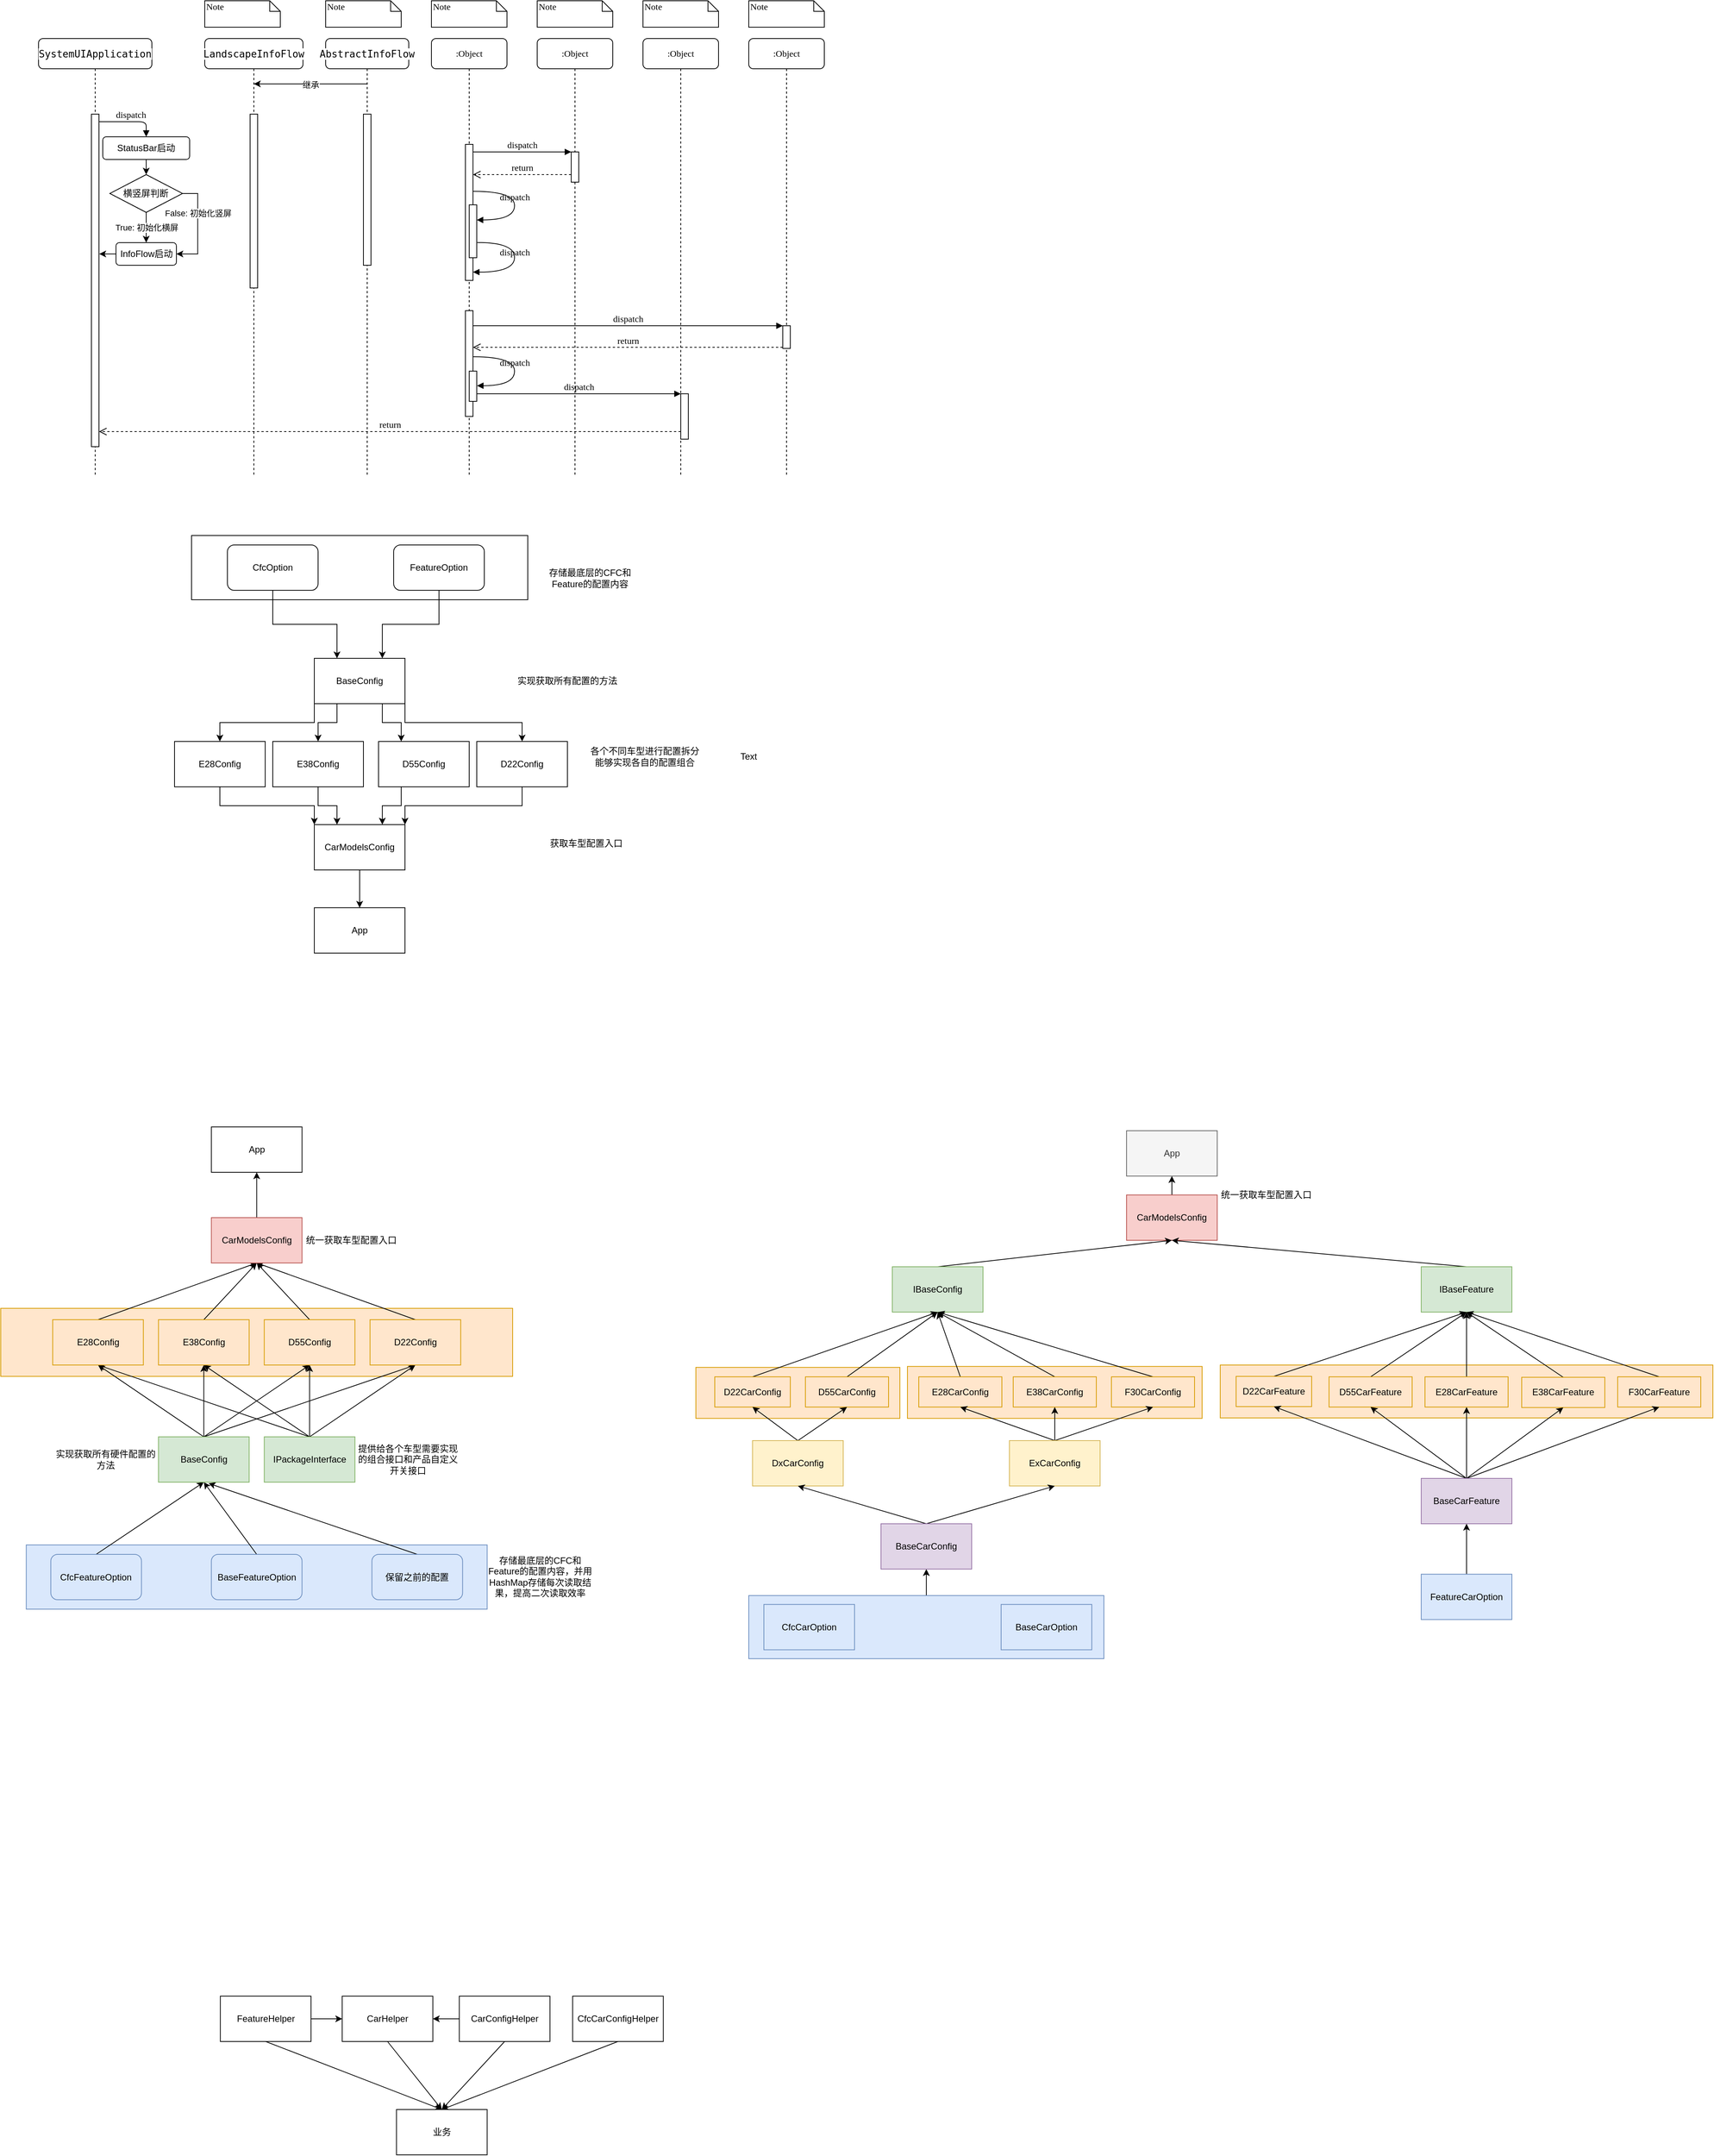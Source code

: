 <mxfile version="20.2.8" type="github">
  <diagram name="Page-1" id="13e1069c-82ec-6db2-03f1-153e76fe0fe0">
    <mxGraphModel dx="2472" dy="684" grid="1" gridSize="10" guides="1" tooltips="1" connect="1" arrows="1" fold="1" page="1" pageScale="1" pageWidth="1100" pageHeight="850" background="none" math="0" shadow="0">
      <root>
        <mxCell id="0" />
        <mxCell id="1" parent="0" />
        <mxCell id="XHQAuDr_FhuC9CiQz87_-5" style="edgeStyle=none;rounded=0;orthogonalLoop=1;jettySize=auto;html=1;exitX=0.5;exitY=0;exitDx=0;exitDy=0;entryX=0.5;entryY=1;entryDx=0;entryDy=0;" edge="1" parent="1" source="u1V4kBowGzfQfwBK12-E-53" target="XHQAuDr_FhuC9CiQz87_-1">
          <mxGeometry relative="1" as="geometry" />
        </mxCell>
        <mxCell id="u1V4kBowGzfQfwBK12-E-53" value="" style="rounded=0;whiteSpace=wrap;html=1;fillColor=#dae8fc;strokeColor=#6c8ebf;" parent="1" vertex="1">
          <mxGeometry x="960" y="2140" width="470" height="83.5" as="geometry" />
        </mxCell>
        <mxCell id="u1V4kBowGzfQfwBK12-E-29" value="" style="rounded=0;whiteSpace=wrap;html=1;fillColor=#ffe6cc;strokeColor=#d79b00;" parent="1" vertex="1">
          <mxGeometry x="1584" y="1835" width="652" height="69.99" as="geometry" />
        </mxCell>
        <mxCell id="u1V4kBowGzfQfwBK12-E-19" value="" style="rounded=0;whiteSpace=wrap;html=1;fillColor=#ffe6cc;strokeColor=#d79b00;" parent="1" vertex="1">
          <mxGeometry x="1170" y="1836.86" width="390" height="68.75" as="geometry" />
        </mxCell>
        <mxCell id="u1V4kBowGzfQfwBK12-E-13" value="" style="rounded=0;whiteSpace=wrap;html=1;fillColor=#ffe6cc;strokeColor=#d79b00;" parent="1" vertex="1">
          <mxGeometry x="890" y="1838.11" width="270" height="67.5" as="geometry" />
        </mxCell>
        <mxCell id="REH5YeQ6EN0uK2ZwVJsP-51" value="" style="rounded=0;whiteSpace=wrap;html=1;fillColor=#ffe6cc;strokeColor=#d79b00;" parent="1" vertex="1">
          <mxGeometry x="-30" y="1760" width="677.5" height="90" as="geometry" />
        </mxCell>
        <mxCell id="7baba1c4bc27f4b0-2" value="&lt;pre style=&quot;font-family: &amp;quot;JetBrains Mono&amp;quot;, monospace; font-size: 9.8pt;&quot;&gt;&lt;span style=&quot;background-color: rgb(255, 255, 255);&quot;&gt;LandscapeInfoFlow&lt;/span&gt;&lt;/pre&gt;" style="shape=umlLifeline;perimeter=lifelinePerimeter;whiteSpace=wrap;html=1;container=1;collapsible=0;recursiveResize=0;outlineConnect=0;rounded=1;shadow=0;comic=0;labelBackgroundColor=none;strokeWidth=1;fontFamily=Verdana;fontSize=12;align=center;" parent="1" vertex="1">
          <mxGeometry x="240" y="80" width="130" height="580" as="geometry" />
        </mxCell>
        <mxCell id="7baba1c4bc27f4b0-10" value="" style="html=1;points=[];perimeter=orthogonalPerimeter;rounded=0;shadow=0;comic=0;labelBackgroundColor=none;strokeWidth=1;fontFamily=Verdana;fontSize=12;align=center;" parent="7baba1c4bc27f4b0-2" vertex="1">
          <mxGeometry x="60" y="100" width="10" height="230" as="geometry" />
        </mxCell>
        <mxCell id="7baba1c4bc27f4b0-3" value="&lt;pre style=&quot;font-family: &amp;quot;JetBrains Mono&amp;quot;, monospace; font-size: 9.8pt;&quot;&gt;&lt;span style=&quot;background-color: rgb(255, 255, 255);&quot;&gt;AbstractInfoFlow&lt;/span&gt;&lt;/pre&gt;" style="shape=umlLifeline;perimeter=lifelinePerimeter;whiteSpace=wrap;html=1;container=1;collapsible=0;recursiveResize=0;outlineConnect=0;rounded=1;shadow=0;comic=0;labelBackgroundColor=none;strokeWidth=1;fontFamily=Verdana;fontSize=12;align=center;" parent="1" vertex="1">
          <mxGeometry x="400" y="80" width="110" height="580" as="geometry" />
        </mxCell>
        <mxCell id="7baba1c4bc27f4b0-13" value="" style="html=1;points=[];perimeter=orthogonalPerimeter;rounded=0;shadow=0;comic=0;labelBackgroundColor=none;strokeWidth=1;fontFamily=Verdana;fontSize=12;align=center;" parent="7baba1c4bc27f4b0-3" vertex="1">
          <mxGeometry x="50" y="100" width="10" height="200" as="geometry" />
        </mxCell>
        <mxCell id="7baba1c4bc27f4b0-4" value=":Object" style="shape=umlLifeline;perimeter=lifelinePerimeter;whiteSpace=wrap;html=1;container=1;collapsible=0;recursiveResize=0;outlineConnect=0;rounded=1;shadow=0;comic=0;labelBackgroundColor=none;strokeWidth=1;fontFamily=Verdana;fontSize=12;align=center;" parent="1" vertex="1">
          <mxGeometry x="540" y="80" width="100" height="580" as="geometry" />
        </mxCell>
        <mxCell id="7baba1c4bc27f4b0-5" value=":Object" style="shape=umlLifeline;perimeter=lifelinePerimeter;whiteSpace=wrap;html=1;container=1;collapsible=0;recursiveResize=0;outlineConnect=0;rounded=1;shadow=0;comic=0;labelBackgroundColor=none;strokeWidth=1;fontFamily=Verdana;fontSize=12;align=center;" parent="1" vertex="1">
          <mxGeometry x="680" y="80" width="100" height="580" as="geometry" />
        </mxCell>
        <mxCell id="7baba1c4bc27f4b0-6" value=":Object" style="shape=umlLifeline;perimeter=lifelinePerimeter;whiteSpace=wrap;html=1;container=1;collapsible=0;recursiveResize=0;outlineConnect=0;rounded=1;shadow=0;comic=0;labelBackgroundColor=none;strokeWidth=1;fontFamily=Verdana;fontSize=12;align=center;" parent="1" vertex="1">
          <mxGeometry x="820" y="80" width="100" height="580" as="geometry" />
        </mxCell>
        <mxCell id="7baba1c4bc27f4b0-7" value=":Object" style="shape=umlLifeline;perimeter=lifelinePerimeter;whiteSpace=wrap;html=1;container=1;collapsible=0;recursiveResize=0;outlineConnect=0;rounded=1;shadow=0;comic=0;labelBackgroundColor=none;strokeWidth=1;fontFamily=Verdana;fontSize=12;align=center;" parent="1" vertex="1">
          <mxGeometry x="960" y="80" width="100" height="580" as="geometry" />
        </mxCell>
        <mxCell id="7baba1c4bc27f4b0-8" value="&lt;pre style=&quot;font-family: &amp;quot;JetBrains Mono&amp;quot;, monospace; font-size: 9.8pt;&quot;&gt;&lt;span style=&quot;background-color: rgb(255, 255, 255);&quot;&gt;SystemUIApplication&lt;/span&gt;&lt;/pre&gt;" style="shape=umlLifeline;perimeter=lifelinePerimeter;whiteSpace=wrap;html=1;container=1;collapsible=0;recursiveResize=0;outlineConnect=0;rounded=1;shadow=0;comic=0;labelBackgroundColor=none;strokeWidth=1;fontFamily=Verdana;fontSize=12;align=center;" parent="1" vertex="1">
          <mxGeometry x="20" y="80" width="150" height="580" as="geometry" />
        </mxCell>
        <mxCell id="7baba1c4bc27f4b0-9" value="" style="html=1;points=[];perimeter=orthogonalPerimeter;rounded=0;shadow=0;comic=0;labelBackgroundColor=none;strokeWidth=1;fontFamily=Verdana;fontSize=12;align=center;" parent="7baba1c4bc27f4b0-8" vertex="1">
          <mxGeometry x="70" y="100" width="10" height="440" as="geometry" />
        </mxCell>
        <mxCell id="kc6IpkDuehsyUQbkv5Yk-7" value="True: 初始化横屏" style="edgeStyle=orthogonalEdgeStyle;rounded=0;orthogonalLoop=1;jettySize=auto;html=1;exitX=0.5;exitY=1;exitDx=0;exitDy=0;entryX=0.5;entryY=0;entryDx=0;entryDy=0;fontColor=#000000;" parent="7baba1c4bc27f4b0-8" source="kc6IpkDuehsyUQbkv5Yk-4" target="kc6IpkDuehsyUQbkv5Yk-6" edge="1">
          <mxGeometry relative="1" as="geometry" />
        </mxCell>
        <mxCell id="kc6IpkDuehsyUQbkv5Yk-8" style="edgeStyle=orthogonalEdgeStyle;rounded=0;orthogonalLoop=1;jettySize=auto;html=1;exitX=1;exitY=0.5;exitDx=0;exitDy=0;entryX=1;entryY=0.5;entryDx=0;entryDy=0;fontColor=#000000;" parent="7baba1c4bc27f4b0-8" source="kc6IpkDuehsyUQbkv5Yk-4" target="kc6IpkDuehsyUQbkv5Yk-6" edge="1">
          <mxGeometry relative="1" as="geometry" />
        </mxCell>
        <mxCell id="kc6IpkDuehsyUQbkv5Yk-9" value="False: 初始化竖屏" style="edgeLabel;html=1;align=center;verticalAlign=middle;resizable=0;points=[];fontColor=#000000;" parent="kc6IpkDuehsyUQbkv5Yk-8" vertex="1" connectable="0">
          <mxGeometry x="-0.383" relative="1" as="geometry">
            <mxPoint y="6" as="offset" />
          </mxGeometry>
        </mxCell>
        <mxCell id="kc6IpkDuehsyUQbkv5Yk-4" value="横竖屏判断" style="rhombus;whiteSpace=wrap;html=1;labelBackgroundColor=#FFFFFF;fontColor=#000000;" parent="7baba1c4bc27f4b0-8" vertex="1">
          <mxGeometry x="94.38" y="180" width="96.25" height="50" as="geometry" />
        </mxCell>
        <mxCell id="kc6IpkDuehsyUQbkv5Yk-5" style="edgeStyle=orthogonalEdgeStyle;rounded=0;orthogonalLoop=1;jettySize=auto;html=1;exitX=0.5;exitY=1;exitDx=0;exitDy=0;entryX=0.5;entryY=0;entryDx=0;entryDy=0;fontColor=#000000;" parent="7baba1c4bc27f4b0-8" source="kc6IpkDuehsyUQbkv5Yk-1" target="kc6IpkDuehsyUQbkv5Yk-4" edge="1">
          <mxGeometry relative="1" as="geometry" />
        </mxCell>
        <mxCell id="kc6IpkDuehsyUQbkv5Yk-1" value="StatusBar启动" style="rounded=1;whiteSpace=wrap;html=1;labelBackgroundColor=#FFFFFF;fontColor=#000000;" parent="7baba1c4bc27f4b0-8" vertex="1">
          <mxGeometry x="85" y="130" width="115" height="30" as="geometry" />
        </mxCell>
        <mxCell id="7baba1c4bc27f4b0-11" value="dispatch" style="html=1;verticalAlign=bottom;endArrow=block;labelBackgroundColor=none;fontFamily=Verdana;fontSize=12;edgeStyle=elbowEdgeStyle;elbow=vertical;entryX=0.5;entryY=0;entryDx=0;entryDy=0;" parent="7baba1c4bc27f4b0-8" source="7baba1c4bc27f4b0-9" target="kc6IpkDuehsyUQbkv5Yk-1" edge="1">
          <mxGeometry relative="1" as="geometry">
            <mxPoint x="200" y="100" as="sourcePoint" />
            <Array as="points">
              <mxPoint x="190" y="110" />
            </Array>
          </mxGeometry>
        </mxCell>
        <mxCell id="kc6IpkDuehsyUQbkv5Yk-10" style="edgeStyle=orthogonalEdgeStyle;rounded=0;orthogonalLoop=1;jettySize=auto;html=1;exitX=0;exitY=0.5;exitDx=0;exitDy=0;entryX=1.043;entryY=0.421;entryDx=0;entryDy=0;entryPerimeter=0;fontColor=#000000;" parent="7baba1c4bc27f4b0-8" source="kc6IpkDuehsyUQbkv5Yk-6" target="7baba1c4bc27f4b0-9" edge="1">
          <mxGeometry relative="1" as="geometry" />
        </mxCell>
        <mxCell id="kc6IpkDuehsyUQbkv5Yk-6" value="InfoFlow启动" style="rounded=1;whiteSpace=wrap;html=1;labelBackgroundColor=#FFFFFF;fontColor=#000000;" parent="7baba1c4bc27f4b0-8" vertex="1">
          <mxGeometry x="102.5" y="270" width="80" height="30" as="geometry" />
        </mxCell>
        <mxCell id="7baba1c4bc27f4b0-16" value="" style="html=1;points=[];perimeter=orthogonalPerimeter;rounded=0;shadow=0;comic=0;labelBackgroundColor=none;strokeWidth=1;fontFamily=Verdana;fontSize=12;align=center;" parent="1" vertex="1">
          <mxGeometry x="585" y="220" width="10" height="180" as="geometry" />
        </mxCell>
        <mxCell id="7baba1c4bc27f4b0-19" value="" style="html=1;points=[];perimeter=orthogonalPerimeter;rounded=0;shadow=0;comic=0;labelBackgroundColor=none;strokeWidth=1;fontFamily=Verdana;fontSize=12;align=center;" parent="1" vertex="1">
          <mxGeometry x="725" y="230" width="10" height="40" as="geometry" />
        </mxCell>
        <mxCell id="7baba1c4bc27f4b0-20" value="dispatch" style="html=1;verticalAlign=bottom;endArrow=block;entryX=0;entryY=0;labelBackgroundColor=none;fontFamily=Verdana;fontSize=12;edgeStyle=elbowEdgeStyle;elbow=vertical;" parent="1" source="7baba1c4bc27f4b0-16" target="7baba1c4bc27f4b0-19" edge="1">
          <mxGeometry relative="1" as="geometry">
            <mxPoint x="650" y="230" as="sourcePoint" />
          </mxGeometry>
        </mxCell>
        <mxCell id="7baba1c4bc27f4b0-21" value="return" style="html=1;verticalAlign=bottom;endArrow=open;dashed=1;endSize=8;labelBackgroundColor=none;fontFamily=Verdana;fontSize=12;edgeStyle=elbowEdgeStyle;elbow=vertical;" parent="1" source="7baba1c4bc27f4b0-19" target="7baba1c4bc27f4b0-16" edge="1">
          <mxGeometry relative="1" as="geometry">
            <mxPoint x="650" y="306" as="targetPoint" />
            <Array as="points">
              <mxPoint x="670" y="260" />
              <mxPoint x="700" y="260" />
            </Array>
          </mxGeometry>
        </mxCell>
        <mxCell id="7baba1c4bc27f4b0-22" value="" style="html=1;points=[];perimeter=orthogonalPerimeter;rounded=0;shadow=0;comic=0;labelBackgroundColor=none;strokeWidth=1;fontFamily=Verdana;fontSize=12;align=center;" parent="1" vertex="1">
          <mxGeometry x="585" y="440" width="10" height="140" as="geometry" />
        </mxCell>
        <mxCell id="7baba1c4bc27f4b0-25" value="" style="html=1;points=[];perimeter=orthogonalPerimeter;rounded=0;shadow=0;comic=0;labelBackgroundColor=none;strokeColor=#000000;strokeWidth=1;fillColor=#FFFFFF;fontFamily=Verdana;fontSize=12;fontColor=#000000;align=center;" parent="1" vertex="1">
          <mxGeometry x="1005" y="460" width="10" height="30" as="geometry" />
        </mxCell>
        <mxCell id="7baba1c4bc27f4b0-26" value="dispatch" style="html=1;verticalAlign=bottom;endArrow=block;entryX=0;entryY=0;labelBackgroundColor=none;fontFamily=Verdana;fontSize=12;" parent="1" source="7baba1c4bc27f4b0-22" target="7baba1c4bc27f4b0-25" edge="1">
          <mxGeometry relative="1" as="geometry">
            <mxPoint x="930" y="340" as="sourcePoint" />
          </mxGeometry>
        </mxCell>
        <mxCell id="7baba1c4bc27f4b0-27" value="return" style="html=1;verticalAlign=bottom;endArrow=open;dashed=1;endSize=8;exitX=0;exitY=0.95;labelBackgroundColor=none;fontFamily=Verdana;fontSize=12;" parent="1" source="7baba1c4bc27f4b0-25" target="7baba1c4bc27f4b0-22" edge="1">
          <mxGeometry relative="1" as="geometry">
            <mxPoint x="930" y="416" as="targetPoint" />
          </mxGeometry>
        </mxCell>
        <mxCell id="7baba1c4bc27f4b0-28" value="" style="html=1;points=[];perimeter=orthogonalPerimeter;rounded=0;shadow=0;comic=0;labelBackgroundColor=none;strokeWidth=1;fontFamily=Verdana;fontSize=12;align=center;" parent="1" vertex="1">
          <mxGeometry x="870" y="550" width="10" height="60" as="geometry" />
        </mxCell>
        <mxCell id="7baba1c4bc27f4b0-29" value="dispatch" style="html=1;verticalAlign=bottom;endArrow=block;entryX=0;entryY=0;labelBackgroundColor=none;fontFamily=Verdana;fontSize=12;edgeStyle=elbowEdgeStyle;elbow=vertical;" parent="1" source="7baba1c4bc27f4b0-37" target="7baba1c4bc27f4b0-28" edge="1">
          <mxGeometry relative="1" as="geometry">
            <mxPoint x="800" y="550" as="sourcePoint" />
          </mxGeometry>
        </mxCell>
        <mxCell id="7baba1c4bc27f4b0-30" value="return" style="html=1;verticalAlign=bottom;endArrow=open;dashed=1;endSize=8;labelBackgroundColor=none;fontFamily=Verdana;fontSize=12;edgeStyle=elbowEdgeStyle;elbow=vertical;" parent="1" source="7baba1c4bc27f4b0-28" target="7baba1c4bc27f4b0-9" edge="1">
          <mxGeometry relative="1" as="geometry">
            <mxPoint x="800" y="626" as="targetPoint" />
            <Array as="points">
              <mxPoint x="570" y="600" />
            </Array>
          </mxGeometry>
        </mxCell>
        <mxCell id="7baba1c4bc27f4b0-34" value="" style="html=1;points=[];perimeter=orthogonalPerimeter;rounded=0;shadow=0;comic=0;labelBackgroundColor=none;strokeWidth=1;fontFamily=Verdana;fontSize=12;align=center;" parent="1" vertex="1">
          <mxGeometry x="590" y="300" width="10" height="70" as="geometry" />
        </mxCell>
        <mxCell id="7baba1c4bc27f4b0-35" value="dispatch" style="html=1;verticalAlign=bottom;endArrow=block;labelBackgroundColor=none;fontFamily=Verdana;fontSize=12;elbow=vertical;edgeStyle=orthogonalEdgeStyle;curved=1;entryX=1;entryY=0.286;entryPerimeter=0;exitX=1.038;exitY=0.345;exitPerimeter=0;" parent="1" source="7baba1c4bc27f4b0-16" target="7baba1c4bc27f4b0-34" edge="1">
          <mxGeometry relative="1" as="geometry">
            <mxPoint x="465" y="230" as="sourcePoint" />
            <mxPoint x="595" y="230" as="targetPoint" />
            <Array as="points">
              <mxPoint x="650" y="282" />
              <mxPoint x="650" y="320" />
            </Array>
          </mxGeometry>
        </mxCell>
        <mxCell id="7baba1c4bc27f4b0-36" value="dispatch" style="html=1;verticalAlign=bottom;endArrow=block;labelBackgroundColor=none;fontFamily=Verdana;fontSize=12;elbow=vertical;edgeStyle=orthogonalEdgeStyle;curved=1;exitX=1.066;exitY=0.713;exitPerimeter=0;" parent="1" source="7baba1c4bc27f4b0-34" edge="1">
          <mxGeometry relative="1" as="geometry">
            <mxPoint x="610.333" y="350" as="sourcePoint" />
            <mxPoint x="595" y="389" as="targetPoint" />
            <Array as="points">
              <mxPoint x="650" y="350" />
              <mxPoint x="650" y="389" />
            </Array>
          </mxGeometry>
        </mxCell>
        <mxCell id="7baba1c4bc27f4b0-37" value="" style="html=1;points=[];perimeter=orthogonalPerimeter;rounded=0;shadow=0;comic=0;labelBackgroundColor=none;strokeWidth=1;fontFamily=Verdana;fontSize=12;align=center;" parent="1" vertex="1">
          <mxGeometry x="590" y="520" width="10" height="40" as="geometry" />
        </mxCell>
        <mxCell id="7baba1c4bc27f4b0-39" value="dispatch" style="html=1;verticalAlign=bottom;endArrow=block;labelBackgroundColor=none;fontFamily=Verdana;fontSize=12;elbow=vertical;edgeStyle=orthogonalEdgeStyle;curved=1;entryX=1;entryY=0.286;entryPerimeter=0;exitX=1.038;exitY=0.345;exitPerimeter=0;" parent="1" edge="1">
          <mxGeometry relative="1" as="geometry">
            <mxPoint x="595.333" y="501" as="sourcePoint" />
            <mxPoint x="600.333" y="539.333" as="targetPoint" />
            <Array as="points">
              <mxPoint x="650" y="501" />
              <mxPoint x="650" y="539" />
            </Array>
          </mxGeometry>
        </mxCell>
        <mxCell id="7baba1c4bc27f4b0-41" value="Note" style="shape=note;whiteSpace=wrap;html=1;size=14;verticalAlign=top;align=left;spacingTop=-6;rounded=0;shadow=0;comic=0;labelBackgroundColor=none;strokeWidth=1;fontFamily=Verdana;fontSize=12" parent="1" vertex="1">
          <mxGeometry x="240" y="30" width="100" height="35" as="geometry" />
        </mxCell>
        <mxCell id="7baba1c4bc27f4b0-42" value="Note" style="shape=note;whiteSpace=wrap;html=1;size=14;verticalAlign=top;align=left;spacingTop=-6;rounded=0;shadow=0;comic=0;labelBackgroundColor=none;strokeWidth=1;fontFamily=Verdana;fontSize=12" parent="1" vertex="1">
          <mxGeometry x="400" y="30" width="100" height="35" as="geometry" />
        </mxCell>
        <mxCell id="7baba1c4bc27f4b0-43" value="Note" style="shape=note;whiteSpace=wrap;html=1;size=14;verticalAlign=top;align=left;spacingTop=-6;rounded=0;shadow=0;comic=0;labelBackgroundColor=none;strokeWidth=1;fontFamily=Verdana;fontSize=12" parent="1" vertex="1">
          <mxGeometry x="540" y="30" width="100" height="35" as="geometry" />
        </mxCell>
        <mxCell id="7baba1c4bc27f4b0-44" value="Note" style="shape=note;whiteSpace=wrap;html=1;size=14;verticalAlign=top;align=left;spacingTop=-6;rounded=0;shadow=0;comic=0;labelBackgroundColor=none;strokeWidth=1;fontFamily=Verdana;fontSize=12" parent="1" vertex="1">
          <mxGeometry x="680" y="30" width="100" height="35" as="geometry" />
        </mxCell>
        <mxCell id="7baba1c4bc27f4b0-45" value="Note" style="shape=note;whiteSpace=wrap;html=1;size=14;verticalAlign=top;align=left;spacingTop=-6;rounded=0;shadow=0;comic=0;labelBackgroundColor=none;strokeWidth=1;fontFamily=Verdana;fontSize=12" parent="1" vertex="1">
          <mxGeometry x="820" y="30" width="100" height="35" as="geometry" />
        </mxCell>
        <mxCell id="7baba1c4bc27f4b0-46" value="Note" style="shape=note;whiteSpace=wrap;html=1;size=14;verticalAlign=top;align=left;spacingTop=-6;rounded=0;shadow=0;comic=0;labelBackgroundColor=none;strokeWidth=1;fontFamily=Verdana;fontSize=12" parent="1" vertex="1">
          <mxGeometry x="960" y="30" width="100" height="35" as="geometry" />
        </mxCell>
        <mxCell id="kc6IpkDuehsyUQbkv5Yk-12" value="" style="endArrow=classic;html=1;rounded=0;fontColor=#000000;" parent="1" source="7baba1c4bc27f4b0-3" target="7baba1c4bc27f4b0-2" edge="1">
          <mxGeometry width="50" height="50" relative="1" as="geometry">
            <mxPoint x="390" y="160" as="sourcePoint" />
            <mxPoint x="420" y="90" as="targetPoint" />
            <Array as="points">
              <mxPoint x="380" y="140" />
            </Array>
          </mxGeometry>
        </mxCell>
        <mxCell id="kc6IpkDuehsyUQbkv5Yk-13" value="继承" style="edgeLabel;html=1;align=center;verticalAlign=middle;resizable=0;points=[];fontColor=#000000;" parent="kc6IpkDuehsyUQbkv5Yk-12" vertex="1" connectable="0">
          <mxGeometry x="0.119" y="1" relative="1" as="geometry">
            <mxPoint x="9" as="offset" />
          </mxGeometry>
        </mxCell>
        <mxCell id="REH5YeQ6EN0uK2ZwVJsP-4" value="" style="verticalLabelPosition=bottom;verticalAlign=top;html=1;shape=mxgraph.basic.rect;fillColor2=none;strokeWidth=1;size=20;indent=5;" parent="1" vertex="1">
          <mxGeometry x="222.5" y="737.5" width="445" height="85" as="geometry" />
        </mxCell>
        <mxCell id="REH5YeQ6EN0uK2ZwVJsP-11" style="edgeStyle=orthogonalEdgeStyle;rounded=0;orthogonalLoop=1;jettySize=auto;html=1;exitX=0.5;exitY=1;exitDx=0;exitDy=0;entryX=0.25;entryY=0;entryDx=0;entryDy=0;" parent="1" source="REH5YeQ6EN0uK2ZwVJsP-1" target="REH5YeQ6EN0uK2ZwVJsP-10" edge="1">
          <mxGeometry relative="1" as="geometry" />
        </mxCell>
        <mxCell id="REH5YeQ6EN0uK2ZwVJsP-1" value="CfcOption" style="rounded=1;whiteSpace=wrap;html=1;" parent="1" vertex="1">
          <mxGeometry x="270" y="750" width="120" height="60" as="geometry" />
        </mxCell>
        <mxCell id="REH5YeQ6EN0uK2ZwVJsP-12" style="edgeStyle=orthogonalEdgeStyle;rounded=0;orthogonalLoop=1;jettySize=auto;html=1;entryX=0.75;entryY=0;entryDx=0;entryDy=0;" parent="1" source="REH5YeQ6EN0uK2ZwVJsP-2" target="REH5YeQ6EN0uK2ZwVJsP-10" edge="1">
          <mxGeometry relative="1" as="geometry" />
        </mxCell>
        <mxCell id="REH5YeQ6EN0uK2ZwVJsP-2" value="FeatureOption" style="rounded=1;whiteSpace=wrap;html=1;" parent="1" vertex="1">
          <mxGeometry x="490" y="750" width="120" height="60" as="geometry" />
        </mxCell>
        <mxCell id="REH5YeQ6EN0uK2ZwVJsP-19" style="edgeStyle=orthogonalEdgeStyle;rounded=0;orthogonalLoop=1;jettySize=auto;html=1;exitX=0;exitY=1;exitDx=0;exitDy=0;entryX=0.5;entryY=0;entryDx=0;entryDy=0;" parent="1" source="REH5YeQ6EN0uK2ZwVJsP-10" target="REH5YeQ6EN0uK2ZwVJsP-15" edge="1">
          <mxGeometry relative="1" as="geometry" />
        </mxCell>
        <mxCell id="REH5YeQ6EN0uK2ZwVJsP-20" style="edgeStyle=orthogonalEdgeStyle;rounded=0;orthogonalLoop=1;jettySize=auto;html=1;exitX=0.25;exitY=1;exitDx=0;exitDy=0;" parent="1" source="REH5YeQ6EN0uK2ZwVJsP-10" target="REH5YeQ6EN0uK2ZwVJsP-16" edge="1">
          <mxGeometry relative="1" as="geometry" />
        </mxCell>
        <mxCell id="REH5YeQ6EN0uK2ZwVJsP-21" style="edgeStyle=orthogonalEdgeStyle;rounded=0;orthogonalLoop=1;jettySize=auto;html=1;exitX=0.75;exitY=1;exitDx=0;exitDy=0;entryX=0.25;entryY=0;entryDx=0;entryDy=0;" parent="1" source="REH5YeQ6EN0uK2ZwVJsP-10" target="REH5YeQ6EN0uK2ZwVJsP-17" edge="1">
          <mxGeometry relative="1" as="geometry" />
        </mxCell>
        <mxCell id="REH5YeQ6EN0uK2ZwVJsP-22" style="edgeStyle=orthogonalEdgeStyle;rounded=0;orthogonalLoop=1;jettySize=auto;html=1;exitX=1;exitY=1;exitDx=0;exitDy=0;entryX=0.5;entryY=0;entryDx=0;entryDy=0;" parent="1" source="REH5YeQ6EN0uK2ZwVJsP-10" target="REH5YeQ6EN0uK2ZwVJsP-18" edge="1">
          <mxGeometry relative="1" as="geometry" />
        </mxCell>
        <mxCell id="REH5YeQ6EN0uK2ZwVJsP-10" value="BaseConfig" style="rounded=0;whiteSpace=wrap;html=1;" parent="1" vertex="1">
          <mxGeometry x="385" y="900" width="120" height="60" as="geometry" />
        </mxCell>
        <mxCell id="REH5YeQ6EN0uK2ZwVJsP-13" value="存储最底层的CFC和Feature的配置内容" style="text;html=1;strokeColor=none;fillColor=none;align=center;verticalAlign=middle;whiteSpace=wrap;rounded=0;" parent="1" vertex="1">
          <mxGeometry x="680" y="767.5" width="140" height="52.5" as="geometry" />
        </mxCell>
        <mxCell id="REH5YeQ6EN0uK2ZwVJsP-14" value="实现获取所有配置的方法" style="text;html=1;strokeColor=none;fillColor=none;align=center;verticalAlign=middle;whiteSpace=wrap;rounded=0;" parent="1" vertex="1">
          <mxGeometry x="650" y="905" width="140" height="50" as="geometry" />
        </mxCell>
        <mxCell id="REH5YeQ6EN0uK2ZwVJsP-26" style="edgeStyle=orthogonalEdgeStyle;rounded=0;orthogonalLoop=1;jettySize=auto;html=1;exitX=0.5;exitY=1;exitDx=0;exitDy=0;entryX=0;entryY=0;entryDx=0;entryDy=0;" parent="1" source="REH5YeQ6EN0uK2ZwVJsP-15" target="REH5YeQ6EN0uK2ZwVJsP-24" edge="1">
          <mxGeometry relative="1" as="geometry" />
        </mxCell>
        <mxCell id="REH5YeQ6EN0uK2ZwVJsP-15" value="E28Config" style="rounded=0;whiteSpace=wrap;html=1;" parent="1" vertex="1">
          <mxGeometry x="200" y="1010" width="120" height="60" as="geometry" />
        </mxCell>
        <mxCell id="REH5YeQ6EN0uK2ZwVJsP-27" style="edgeStyle=orthogonalEdgeStyle;rounded=0;orthogonalLoop=1;jettySize=auto;html=1;exitX=0.5;exitY=1;exitDx=0;exitDy=0;entryX=0.25;entryY=0;entryDx=0;entryDy=0;" parent="1" source="REH5YeQ6EN0uK2ZwVJsP-16" target="REH5YeQ6EN0uK2ZwVJsP-24" edge="1">
          <mxGeometry relative="1" as="geometry" />
        </mxCell>
        <mxCell id="REH5YeQ6EN0uK2ZwVJsP-16" value="E38Config" style="rounded=0;whiteSpace=wrap;html=1;" parent="1" vertex="1">
          <mxGeometry x="330" y="1010" width="120" height="60" as="geometry" />
        </mxCell>
        <mxCell id="REH5YeQ6EN0uK2ZwVJsP-28" style="edgeStyle=orthogonalEdgeStyle;rounded=0;orthogonalLoop=1;jettySize=auto;html=1;exitX=0.25;exitY=1;exitDx=0;exitDy=0;entryX=0.75;entryY=0;entryDx=0;entryDy=0;" parent="1" source="REH5YeQ6EN0uK2ZwVJsP-17" target="REH5YeQ6EN0uK2ZwVJsP-24" edge="1">
          <mxGeometry relative="1" as="geometry" />
        </mxCell>
        <mxCell id="REH5YeQ6EN0uK2ZwVJsP-17" value="D55Config" style="rounded=0;whiteSpace=wrap;html=1;" parent="1" vertex="1">
          <mxGeometry x="470" y="1010" width="120" height="60" as="geometry" />
        </mxCell>
        <mxCell id="REH5YeQ6EN0uK2ZwVJsP-29" style="edgeStyle=orthogonalEdgeStyle;rounded=0;orthogonalLoop=1;jettySize=auto;html=1;exitX=0.5;exitY=1;exitDx=0;exitDy=0;entryX=1;entryY=0;entryDx=0;entryDy=0;" parent="1" source="REH5YeQ6EN0uK2ZwVJsP-18" target="REH5YeQ6EN0uK2ZwVJsP-24" edge="1">
          <mxGeometry relative="1" as="geometry" />
        </mxCell>
        <mxCell id="REH5YeQ6EN0uK2ZwVJsP-18" value="D22Config" style="rounded=0;whiteSpace=wrap;html=1;" parent="1" vertex="1">
          <mxGeometry x="600" y="1010" width="120" height="60" as="geometry" />
        </mxCell>
        <mxCell id="REH5YeQ6EN0uK2ZwVJsP-23" value="各个不同车型进行配置拆分&lt;br&gt;能够实现各自的配置组合" style="text;html=1;strokeColor=none;fillColor=none;align=center;verticalAlign=middle;whiteSpace=wrap;rounded=0;" parent="1" vertex="1">
          <mxGeometry x="735" y="1000" width="175" height="60" as="geometry" />
        </mxCell>
        <mxCell id="REH5YeQ6EN0uK2ZwVJsP-33" style="edgeStyle=orthogonalEdgeStyle;rounded=0;orthogonalLoop=1;jettySize=auto;html=1;exitX=0.5;exitY=1;exitDx=0;exitDy=0;entryX=0.5;entryY=0;entryDx=0;entryDy=0;" parent="1" source="REH5YeQ6EN0uK2ZwVJsP-24" target="REH5YeQ6EN0uK2ZwVJsP-32" edge="1">
          <mxGeometry relative="1" as="geometry" />
        </mxCell>
        <mxCell id="REH5YeQ6EN0uK2ZwVJsP-24" value="CarModelsConfig" style="rounded=0;whiteSpace=wrap;html=1;" parent="1" vertex="1">
          <mxGeometry x="385" y="1120" width="120" height="60" as="geometry" />
        </mxCell>
        <mxCell id="REH5YeQ6EN0uK2ZwVJsP-31" value="获取车型配置入口" style="text;html=1;strokeColor=none;fillColor=none;align=center;verticalAlign=middle;whiteSpace=wrap;rounded=0;" parent="1" vertex="1">
          <mxGeometry x="680" y="1120" width="130" height="50" as="geometry" />
        </mxCell>
        <mxCell id="REH5YeQ6EN0uK2ZwVJsP-32" value="App" style="rounded=0;whiteSpace=wrap;html=1;" parent="1" vertex="1">
          <mxGeometry x="385" y="1230" width="120" height="60" as="geometry" />
        </mxCell>
        <mxCell id="REH5YeQ6EN0uK2ZwVJsP-34" value="Text" style="text;html=1;strokeColor=none;fillColor=none;align=center;verticalAlign=middle;whiteSpace=wrap;rounded=0;" parent="1" vertex="1">
          <mxGeometry x="930" y="1015" width="60" height="30" as="geometry" />
        </mxCell>
        <mxCell id="REH5YeQ6EN0uK2ZwVJsP-36" value="" style="verticalLabelPosition=bottom;verticalAlign=top;html=1;shape=mxgraph.basic.rect;fillColor2=none;strokeWidth=1;size=20;indent=5;fillColor=#dae8fc;strokeColor=#6c8ebf;" parent="1" vertex="1">
          <mxGeometry x="3.75" y="2073" width="610" height="85" as="geometry" />
        </mxCell>
        <mxCell id="REH5YeQ6EN0uK2ZwVJsP-70" style="edgeStyle=none;rounded=0;orthogonalLoop=1;jettySize=auto;html=1;exitX=0.5;exitY=0;exitDx=0;exitDy=0;entryX=0.5;entryY=1;entryDx=0;entryDy=0;" parent="1" source="REH5YeQ6EN0uK2ZwVJsP-37" target="REH5YeQ6EN0uK2ZwVJsP-40" edge="1">
          <mxGeometry relative="1" as="geometry" />
        </mxCell>
        <mxCell id="REH5YeQ6EN0uK2ZwVJsP-37" value="CfcFeatureOption" style="rounded=1;whiteSpace=wrap;html=1;fillColor=#dae8fc;strokeColor=#6c8ebf;" parent="1" vertex="1">
          <mxGeometry x="36.25" y="2085.5" width="120" height="60" as="geometry" />
        </mxCell>
        <mxCell id="REH5YeQ6EN0uK2ZwVJsP-71" style="edgeStyle=none;rounded=0;orthogonalLoop=1;jettySize=auto;html=1;exitX=0.5;exitY=0;exitDx=0;exitDy=0;entryX=0.5;entryY=1;entryDx=0;entryDy=0;" parent="1" source="REH5YeQ6EN0uK2ZwVJsP-38" target="REH5YeQ6EN0uK2ZwVJsP-40" edge="1">
          <mxGeometry relative="1" as="geometry" />
        </mxCell>
        <mxCell id="REH5YeQ6EN0uK2ZwVJsP-38" value="BaseFeatureOption" style="rounded=1;whiteSpace=wrap;html=1;fillColor=#dae8fc;strokeColor=#6c8ebf;" parent="1" vertex="1">
          <mxGeometry x="248.75" y="2085.5" width="120" height="60" as="geometry" />
        </mxCell>
        <mxCell id="REH5YeQ6EN0uK2ZwVJsP-72" style="edgeStyle=none;rounded=0;orthogonalLoop=1;jettySize=auto;html=1;exitX=0.5;exitY=0;exitDx=0;exitDy=0;entryX=0.553;entryY=1.026;entryDx=0;entryDy=0;entryPerimeter=0;" parent="1" source="REH5YeQ6EN0uK2ZwVJsP-39" target="REH5YeQ6EN0uK2ZwVJsP-40" edge="1">
          <mxGeometry relative="1" as="geometry" />
        </mxCell>
        <mxCell id="REH5YeQ6EN0uK2ZwVJsP-39" value="保留之前的配置" style="rounded=1;whiteSpace=wrap;html=1;fillColor=#dae8fc;strokeColor=#6c8ebf;" parent="1" vertex="1">
          <mxGeometry x="461.25" y="2085.5" width="120" height="60" as="geometry" />
        </mxCell>
        <mxCell id="REH5YeQ6EN0uK2ZwVJsP-62" style="edgeStyle=none;rounded=0;orthogonalLoop=1;jettySize=auto;html=1;exitX=0.5;exitY=0;exitDx=0;exitDy=0;entryX=0.5;entryY=1;entryDx=0;entryDy=0;" parent="1" source="REH5YeQ6EN0uK2ZwVJsP-40" target="REH5YeQ6EN0uK2ZwVJsP-47" edge="1">
          <mxGeometry relative="1" as="geometry" />
        </mxCell>
        <mxCell id="REH5YeQ6EN0uK2ZwVJsP-63" style="edgeStyle=none;rounded=0;orthogonalLoop=1;jettySize=auto;html=1;exitX=0.5;exitY=0;exitDx=0;exitDy=0;entryX=0.5;entryY=1;entryDx=0;entryDy=0;" parent="1" source="REH5YeQ6EN0uK2ZwVJsP-40" target="REH5YeQ6EN0uK2ZwVJsP-48" edge="1">
          <mxGeometry relative="1" as="geometry" />
        </mxCell>
        <mxCell id="REH5YeQ6EN0uK2ZwVJsP-64" style="edgeStyle=none;rounded=0;orthogonalLoop=1;jettySize=auto;html=1;exitX=0.5;exitY=0;exitDx=0;exitDy=0;entryX=0.5;entryY=1;entryDx=0;entryDy=0;" parent="1" source="REH5YeQ6EN0uK2ZwVJsP-40" target="REH5YeQ6EN0uK2ZwVJsP-49" edge="1">
          <mxGeometry relative="1" as="geometry" />
        </mxCell>
        <mxCell id="REH5YeQ6EN0uK2ZwVJsP-65" style="edgeStyle=none;rounded=0;orthogonalLoop=1;jettySize=auto;html=1;exitX=0.5;exitY=0;exitDx=0;exitDy=0;entryX=0.5;entryY=1;entryDx=0;entryDy=0;" parent="1" source="REH5YeQ6EN0uK2ZwVJsP-40" target="REH5YeQ6EN0uK2ZwVJsP-50" edge="1">
          <mxGeometry relative="1" as="geometry" />
        </mxCell>
        <mxCell id="REH5YeQ6EN0uK2ZwVJsP-40" value="BaseConfig" style="rounded=0;whiteSpace=wrap;html=1;fillColor=#d5e8d4;strokeColor=#82b366;" parent="1" vertex="1">
          <mxGeometry x="178.75" y="1930" width="120" height="60" as="geometry" />
        </mxCell>
        <mxCell id="REH5YeQ6EN0uK2ZwVJsP-66" style="edgeStyle=none;rounded=0;orthogonalLoop=1;jettySize=auto;html=1;exitX=0.5;exitY=0;exitDx=0;exitDy=0;entryX=0.5;entryY=1;entryDx=0;entryDy=0;" parent="1" source="REH5YeQ6EN0uK2ZwVJsP-46" target="REH5YeQ6EN0uK2ZwVJsP-47" edge="1">
          <mxGeometry relative="1" as="geometry">
            <mxPoint x="103.75" y="1880" as="targetPoint" />
          </mxGeometry>
        </mxCell>
        <mxCell id="REH5YeQ6EN0uK2ZwVJsP-67" style="edgeStyle=none;rounded=0;orthogonalLoop=1;jettySize=auto;html=1;exitX=0.5;exitY=0;exitDx=0;exitDy=0;entryX=0.5;entryY=1;entryDx=0;entryDy=0;" parent="1" source="REH5YeQ6EN0uK2ZwVJsP-46" target="REH5YeQ6EN0uK2ZwVJsP-48" edge="1">
          <mxGeometry relative="1" as="geometry" />
        </mxCell>
        <mxCell id="REH5YeQ6EN0uK2ZwVJsP-68" style="edgeStyle=none;rounded=0;orthogonalLoop=1;jettySize=auto;html=1;exitX=0.5;exitY=0;exitDx=0;exitDy=0;entryX=0.5;entryY=1;entryDx=0;entryDy=0;" parent="1" source="REH5YeQ6EN0uK2ZwVJsP-46" target="REH5YeQ6EN0uK2ZwVJsP-49" edge="1">
          <mxGeometry relative="1" as="geometry" />
        </mxCell>
        <mxCell id="REH5YeQ6EN0uK2ZwVJsP-69" style="edgeStyle=none;rounded=0;orthogonalLoop=1;jettySize=auto;html=1;exitX=0.5;exitY=0;exitDx=0;exitDy=0;entryX=0.5;entryY=1;entryDx=0;entryDy=0;" parent="1" source="REH5YeQ6EN0uK2ZwVJsP-46" target="REH5YeQ6EN0uK2ZwVJsP-50" edge="1">
          <mxGeometry relative="1" as="geometry" />
        </mxCell>
        <mxCell id="REH5YeQ6EN0uK2ZwVJsP-46" value="IPackageInterface" style="rounded=0;whiteSpace=wrap;html=1;fillColor=#d5e8d4;strokeColor=#82b366;" parent="1" vertex="1">
          <mxGeometry x="318.75" y="1930" width="120" height="60" as="geometry" />
        </mxCell>
        <mxCell id="REH5YeQ6EN0uK2ZwVJsP-77" style="edgeStyle=none;rounded=0;orthogonalLoop=1;jettySize=auto;html=1;exitX=0.5;exitY=0;exitDx=0;exitDy=0;entryX=0.5;entryY=1;entryDx=0;entryDy=0;" parent="1" source="REH5YeQ6EN0uK2ZwVJsP-47" target="REH5YeQ6EN0uK2ZwVJsP-76" edge="1">
          <mxGeometry relative="1" as="geometry" />
        </mxCell>
        <mxCell id="REH5YeQ6EN0uK2ZwVJsP-47" value="E28Config" style="rounded=0;whiteSpace=wrap;html=1;fillColor=#ffe6cc;strokeColor=#d79b00;" parent="1" vertex="1">
          <mxGeometry x="38.75" y="1775" width="120" height="60" as="geometry" />
        </mxCell>
        <mxCell id="REH5YeQ6EN0uK2ZwVJsP-78" style="edgeStyle=none;rounded=0;orthogonalLoop=1;jettySize=auto;html=1;exitX=0.5;exitY=0;exitDx=0;exitDy=0;entryX=0.5;entryY=1;entryDx=0;entryDy=0;" parent="1" source="REH5YeQ6EN0uK2ZwVJsP-48" target="REH5YeQ6EN0uK2ZwVJsP-76" edge="1">
          <mxGeometry relative="1" as="geometry" />
        </mxCell>
        <mxCell id="REH5YeQ6EN0uK2ZwVJsP-48" value="E38Config" style="rounded=0;whiteSpace=wrap;html=1;fillColor=#ffe6cc;strokeColor=#d79b00;" parent="1" vertex="1">
          <mxGeometry x="178.75" y="1775" width="120" height="60" as="geometry" />
        </mxCell>
        <mxCell id="REH5YeQ6EN0uK2ZwVJsP-79" style="edgeStyle=none;rounded=0;orthogonalLoop=1;jettySize=auto;html=1;exitX=0.5;exitY=0;exitDx=0;exitDy=0;entryX=0.5;entryY=1;entryDx=0;entryDy=0;" parent="1" source="REH5YeQ6EN0uK2ZwVJsP-49" target="REH5YeQ6EN0uK2ZwVJsP-76" edge="1">
          <mxGeometry relative="1" as="geometry">
            <mxPoint x="353.75" y="1730" as="targetPoint" />
          </mxGeometry>
        </mxCell>
        <mxCell id="REH5YeQ6EN0uK2ZwVJsP-49" value="D55Config" style="rounded=0;whiteSpace=wrap;html=1;fillColor=#ffe6cc;strokeColor=#d79b00;" parent="1" vertex="1">
          <mxGeometry x="318.75" y="1775" width="120" height="60" as="geometry" />
        </mxCell>
        <mxCell id="REH5YeQ6EN0uK2ZwVJsP-80" style="edgeStyle=none;rounded=0;orthogonalLoop=1;jettySize=auto;html=1;exitX=0.5;exitY=0;exitDx=0;exitDy=0;entryX=0.5;entryY=1;entryDx=0;entryDy=0;" parent="1" source="REH5YeQ6EN0uK2ZwVJsP-50" target="REH5YeQ6EN0uK2ZwVJsP-76" edge="1">
          <mxGeometry relative="1" as="geometry" />
        </mxCell>
        <mxCell id="REH5YeQ6EN0uK2ZwVJsP-50" value="D22Config" style="rounded=0;whiteSpace=wrap;html=1;fillColor=#ffe6cc;strokeColor=#d79b00;" parent="1" vertex="1">
          <mxGeometry x="458.75" y="1775" width="120" height="60" as="geometry" />
        </mxCell>
        <mxCell id="REH5YeQ6EN0uK2ZwVJsP-73" value="存储最底层的CFC和Feature的配置内容，并用HashMap存储每次读取结果，提高二次读取效率" style="text;html=1;strokeColor=none;fillColor=none;align=center;verticalAlign=middle;whiteSpace=wrap;rounded=0;" parent="1" vertex="1">
          <mxGeometry x="613.75" y="2089" width="140" height="52.5" as="geometry" />
        </mxCell>
        <mxCell id="REH5YeQ6EN0uK2ZwVJsP-74" value="实现获取所有硬件配置的方法" style="text;html=1;strokeColor=none;fillColor=none;align=center;verticalAlign=middle;whiteSpace=wrap;rounded=0;" parent="1" vertex="1">
          <mxGeometry x="38.75" y="1935" width="140" height="50" as="geometry" />
        </mxCell>
        <mxCell id="REH5YeQ6EN0uK2ZwVJsP-75" value="提供给各个车型需要实现的组合接口和产品自定义开关接口" style="text;html=1;strokeColor=none;fillColor=none;align=center;verticalAlign=middle;whiteSpace=wrap;rounded=0;" parent="1" vertex="1">
          <mxGeometry x="438.75" y="1935" width="140" height="50" as="geometry" />
        </mxCell>
        <mxCell id="REH5YeQ6EN0uK2ZwVJsP-83" style="edgeStyle=none;rounded=0;orthogonalLoop=1;jettySize=auto;html=1;exitX=0.5;exitY=0;exitDx=0;exitDy=0;entryX=0.5;entryY=1;entryDx=0;entryDy=0;" parent="1" source="REH5YeQ6EN0uK2ZwVJsP-76" target="REH5YeQ6EN0uK2ZwVJsP-82" edge="1">
          <mxGeometry relative="1" as="geometry" />
        </mxCell>
        <mxCell id="REH5YeQ6EN0uK2ZwVJsP-76" value="CarModelsConfig" style="rounded=0;whiteSpace=wrap;html=1;fillColor=#f8cecc;strokeColor=#b85450;" parent="1" vertex="1">
          <mxGeometry x="248.75" y="1640" width="120" height="60" as="geometry" />
        </mxCell>
        <mxCell id="REH5YeQ6EN0uK2ZwVJsP-81" value="统一获取车型配置入口" style="text;html=1;strokeColor=none;fillColor=none;align=center;verticalAlign=middle;whiteSpace=wrap;rounded=0;" parent="1" vertex="1">
          <mxGeometry x="368.75" y="1645" width="130" height="50" as="geometry" />
        </mxCell>
        <mxCell id="REH5YeQ6EN0uK2ZwVJsP-82" value="App" style="rounded=0;whiteSpace=wrap;html=1;" parent="1" vertex="1">
          <mxGeometry x="248.75" y="1520" width="120" height="60" as="geometry" />
        </mxCell>
        <mxCell id="REH5YeQ6EN0uK2ZwVJsP-87" style="edgeStyle=none;rounded=0;orthogonalLoop=1;jettySize=auto;html=1;exitX=1;exitY=0.5;exitDx=0;exitDy=0;entryX=0;entryY=0.5;entryDx=0;entryDy=0;" parent="1" source="REH5YeQ6EN0uK2ZwVJsP-84" target="REH5YeQ6EN0uK2ZwVJsP-85" edge="1">
          <mxGeometry relative="1" as="geometry" />
        </mxCell>
        <mxCell id="REH5YeQ6EN0uK2ZwVJsP-90" style="edgeStyle=none;rounded=0;orthogonalLoop=1;jettySize=auto;html=1;exitX=0.5;exitY=1;exitDx=0;exitDy=0;entryX=0.5;entryY=0;entryDx=0;entryDy=0;" parent="1" source="REH5YeQ6EN0uK2ZwVJsP-84" target="REH5YeQ6EN0uK2ZwVJsP-89" edge="1">
          <mxGeometry relative="1" as="geometry" />
        </mxCell>
        <mxCell id="REH5YeQ6EN0uK2ZwVJsP-84" value="FeatureHelper" style="rounded=0;whiteSpace=wrap;html=1;" parent="1" vertex="1">
          <mxGeometry x="260.63" y="2670" width="120" height="60" as="geometry" />
        </mxCell>
        <mxCell id="REH5YeQ6EN0uK2ZwVJsP-91" style="edgeStyle=none;rounded=0;orthogonalLoop=1;jettySize=auto;html=1;exitX=0.5;exitY=1;exitDx=0;exitDy=0;entryX=0.5;entryY=0;entryDx=0;entryDy=0;" parent="1" source="REH5YeQ6EN0uK2ZwVJsP-85" target="REH5YeQ6EN0uK2ZwVJsP-89" edge="1">
          <mxGeometry relative="1" as="geometry">
            <mxPoint x="610" y="2770" as="targetPoint" />
          </mxGeometry>
        </mxCell>
        <mxCell id="REH5YeQ6EN0uK2ZwVJsP-85" value="CarHelper" style="rounded=0;whiteSpace=wrap;html=1;" parent="1" vertex="1">
          <mxGeometry x="421.88" y="2670" width="120" height="60" as="geometry" />
        </mxCell>
        <mxCell id="REH5YeQ6EN0uK2ZwVJsP-92" style="edgeStyle=none;rounded=0;orthogonalLoop=1;jettySize=auto;html=1;exitX=0.5;exitY=1;exitDx=0;exitDy=0;entryX=0.5;entryY=0;entryDx=0;entryDy=0;" parent="1" source="XHQAuDr_FhuC9CiQz87_-7" target="REH5YeQ6EN0uK2ZwVJsP-89" edge="1">
          <mxGeometry relative="1" as="geometry">
            <mxPoint x="745" y="2730" as="sourcePoint" />
          </mxGeometry>
        </mxCell>
        <mxCell id="REH5YeQ6EN0uK2ZwVJsP-89" value="业务" style="rounded=0;whiteSpace=wrap;html=1;" parent="1" vertex="1">
          <mxGeometry x="493.75" y="2820" width="120" height="60" as="geometry" />
        </mxCell>
        <mxCell id="u1V4kBowGzfQfwBK12-E-1" style="edgeStyle=none;rounded=0;orthogonalLoop=1;jettySize=auto;html=1;exitX=0.5;exitY=0;exitDx=0;exitDy=0;entryX=0.5;entryY=1;entryDx=0;entryDy=0;" parent="1" source="u1V4kBowGzfQfwBK12-E-2" target="u1V4kBowGzfQfwBK12-E-4" edge="1">
          <mxGeometry relative="1" as="geometry" />
        </mxCell>
        <mxCell id="u1V4kBowGzfQfwBK12-E-2" value="CarModelsConfig" style="rounded=0;whiteSpace=wrap;html=1;fillColor=#f8cecc;strokeColor=#b85450;" parent="1" vertex="1">
          <mxGeometry x="1460" y="1610" width="120" height="60" as="geometry" />
        </mxCell>
        <mxCell id="u1V4kBowGzfQfwBK12-E-3" value="统一获取车型配置入口" style="text;html=1;strokeColor=none;fillColor=none;align=center;verticalAlign=middle;whiteSpace=wrap;rounded=0;" parent="1" vertex="1">
          <mxGeometry x="1580" y="1585" width="130" height="50" as="geometry" />
        </mxCell>
        <mxCell id="u1V4kBowGzfQfwBK12-E-4" value="App" style="rounded=0;whiteSpace=wrap;html=1;fillColor=#f5f5f5;fontColor=#333333;strokeColor=#666666;" parent="1" vertex="1">
          <mxGeometry x="1460" y="1525" width="120" height="60" as="geometry" />
        </mxCell>
        <mxCell id="u1V4kBowGzfQfwBK12-E-7" style="rounded=0;orthogonalLoop=1;jettySize=auto;html=1;exitX=0.5;exitY=0;exitDx=0;exitDy=0;entryX=0.5;entryY=1;entryDx=0;entryDy=0;" parent="1" source="u1V4kBowGzfQfwBK12-E-5" target="u1V4kBowGzfQfwBK12-E-2" edge="1">
          <mxGeometry relative="1" as="geometry" />
        </mxCell>
        <mxCell id="u1V4kBowGzfQfwBK12-E-5" value="IBaseConfig" style="rounded=0;whiteSpace=wrap;html=1;fillColor=#d5e8d4;strokeColor=#82b366;" parent="1" vertex="1">
          <mxGeometry x="1150" y="1705" width="120" height="60" as="geometry" />
        </mxCell>
        <mxCell id="u1V4kBowGzfQfwBK12-E-8" style="edgeStyle=none;rounded=0;orthogonalLoop=1;jettySize=auto;html=1;exitX=0.5;exitY=0;exitDx=0;exitDy=0;entryX=0.5;entryY=1;entryDx=0;entryDy=0;" parent="1" source="u1V4kBowGzfQfwBK12-E-6" target="u1V4kBowGzfQfwBK12-E-2" edge="1">
          <mxGeometry relative="1" as="geometry" />
        </mxCell>
        <mxCell id="u1V4kBowGzfQfwBK12-E-6" value="IBaseFeature" style="rounded=0;whiteSpace=wrap;html=1;fillColor=#d5e8d4;strokeColor=#82b366;" parent="1" vertex="1">
          <mxGeometry x="1850" y="1705" width="120" height="60" as="geometry" />
        </mxCell>
        <mxCell id="u1V4kBowGzfQfwBK12-E-14" style="edgeStyle=none;rounded=0;orthogonalLoop=1;jettySize=auto;html=1;exitX=0.5;exitY=0;exitDx=0;exitDy=0;entryX=0.5;entryY=1;entryDx=0;entryDy=0;" parent="1" source="u1V4kBowGzfQfwBK12-E-9" target="u1V4kBowGzfQfwBK12-E-5" edge="1">
          <mxGeometry relative="1" as="geometry" />
        </mxCell>
        <mxCell id="u1V4kBowGzfQfwBK12-E-9" value="D22CarConfig" style="rounded=0;whiteSpace=wrap;html=1;fillColor=#ffe6cc;strokeColor=#d79b00;" parent="1" vertex="1">
          <mxGeometry x="915" y="1850.61" width="100" height="40" as="geometry" />
        </mxCell>
        <mxCell id="u1V4kBowGzfQfwBK12-E-15" style="edgeStyle=none;rounded=0;orthogonalLoop=1;jettySize=auto;html=1;exitX=0.5;exitY=0;exitDx=0;exitDy=0;entryX=0.5;entryY=1;entryDx=0;entryDy=0;" parent="1" source="u1V4kBowGzfQfwBK12-E-10" target="u1V4kBowGzfQfwBK12-E-5" edge="1">
          <mxGeometry relative="1" as="geometry" />
        </mxCell>
        <mxCell id="u1V4kBowGzfQfwBK12-E-10" value="D55CarConfig" style="rounded=0;whiteSpace=wrap;html=1;fillColor=#ffe6cc;strokeColor=#d79b00;" parent="1" vertex="1">
          <mxGeometry x="1035" y="1850.61" width="110" height="40" as="geometry" />
        </mxCell>
        <mxCell id="u1V4kBowGzfQfwBK12-E-16" style="edgeStyle=none;rounded=0;orthogonalLoop=1;jettySize=auto;html=1;exitX=0.5;exitY=0;exitDx=0;exitDy=0;entryX=0.5;entryY=1;entryDx=0;entryDy=0;" parent="1" source="u1V4kBowGzfQfwBK12-E-11" target="u1V4kBowGzfQfwBK12-E-5" edge="1">
          <mxGeometry relative="1" as="geometry" />
        </mxCell>
        <mxCell id="u1V4kBowGzfQfwBK12-E-11" value="E28CarConfig" style="rounded=0;whiteSpace=wrap;html=1;fillColor=#ffe6cc;strokeColor=#d79b00;" parent="1" vertex="1">
          <mxGeometry x="1185" y="1850.61" width="110" height="40" as="geometry" />
        </mxCell>
        <mxCell id="u1V4kBowGzfQfwBK12-E-17" style="edgeStyle=none;rounded=0;orthogonalLoop=1;jettySize=auto;html=1;exitX=0.5;exitY=0;exitDx=0;exitDy=0;entryX=0.5;entryY=1;entryDx=0;entryDy=0;" parent="1" source="u1V4kBowGzfQfwBK12-E-12" target="u1V4kBowGzfQfwBK12-E-5" edge="1">
          <mxGeometry relative="1" as="geometry" />
        </mxCell>
        <mxCell id="u1V4kBowGzfQfwBK12-E-12" value="E38CarConfig" style="rounded=0;whiteSpace=wrap;html=1;fillColor=#ffe6cc;strokeColor=#d79b00;" parent="1" vertex="1">
          <mxGeometry x="1310" y="1850.61" width="110" height="40" as="geometry" />
        </mxCell>
        <mxCell id="u1V4kBowGzfQfwBK12-E-20" style="edgeStyle=none;rounded=0;orthogonalLoop=1;jettySize=auto;html=1;exitX=0.5;exitY=0;exitDx=0;exitDy=0;entryX=0.5;entryY=1;entryDx=0;entryDy=0;" parent="1" source="u1V4kBowGzfQfwBK12-E-18" target="u1V4kBowGzfQfwBK12-E-5" edge="1">
          <mxGeometry relative="1" as="geometry" />
        </mxCell>
        <mxCell id="u1V4kBowGzfQfwBK12-E-18" value="F30CarConfig" style="rounded=0;whiteSpace=wrap;html=1;fillColor=#ffe6cc;strokeColor=#d79b00;" parent="1" vertex="1">
          <mxGeometry x="1440" y="1850.61" width="110" height="40" as="geometry" />
        </mxCell>
        <mxCell id="u1V4kBowGzfQfwBK12-E-30" style="edgeStyle=none;rounded=0;orthogonalLoop=1;jettySize=auto;html=1;exitX=0.5;exitY=0;exitDx=0;exitDy=0;entryX=0.5;entryY=1;entryDx=0;entryDy=0;" parent="1" source="u1V4kBowGzfQfwBK12-E-23" target="u1V4kBowGzfQfwBK12-E-6" edge="1">
          <mxGeometry relative="1" as="geometry" />
        </mxCell>
        <mxCell id="u1V4kBowGzfQfwBK12-E-23" value="D22CarFeature" style="rounded=0;whiteSpace=wrap;html=1;fillColor=#ffe6cc;strokeColor=#d79b00;" parent="1" vertex="1">
          <mxGeometry x="1605" y="1849.99" width="100" height="40" as="geometry" />
        </mxCell>
        <mxCell id="u1V4kBowGzfQfwBK12-E-31" style="edgeStyle=none;rounded=0;orthogonalLoop=1;jettySize=auto;html=1;exitX=0.5;exitY=0;exitDx=0;exitDy=0;entryX=0.5;entryY=1;entryDx=0;entryDy=0;" parent="1" source="u1V4kBowGzfQfwBK12-E-24" target="u1V4kBowGzfQfwBK12-E-6" edge="1">
          <mxGeometry relative="1" as="geometry" />
        </mxCell>
        <mxCell id="u1V4kBowGzfQfwBK12-E-24" value="D55CarFeature" style="rounded=0;whiteSpace=wrap;html=1;fillColor=#ffe6cc;strokeColor=#d79b00;" parent="1" vertex="1">
          <mxGeometry x="1728" y="1850.61" width="110" height="40" as="geometry" />
        </mxCell>
        <mxCell id="u1V4kBowGzfQfwBK12-E-32" style="edgeStyle=none;rounded=0;orthogonalLoop=1;jettySize=auto;html=1;exitX=0.5;exitY=0;exitDx=0;exitDy=0;entryX=0.5;entryY=1;entryDx=0;entryDy=0;" parent="1" source="u1V4kBowGzfQfwBK12-E-25" target="u1V4kBowGzfQfwBK12-E-6" edge="1">
          <mxGeometry relative="1" as="geometry" />
        </mxCell>
        <mxCell id="u1V4kBowGzfQfwBK12-E-25" value="E28CarFeature" style="rounded=0;whiteSpace=wrap;html=1;fillColor=#ffe6cc;strokeColor=#d79b00;" parent="1" vertex="1">
          <mxGeometry x="1855" y="1850.61" width="110" height="40" as="geometry" />
        </mxCell>
        <mxCell id="u1V4kBowGzfQfwBK12-E-33" style="edgeStyle=none;rounded=0;orthogonalLoop=1;jettySize=auto;html=1;exitX=0.5;exitY=0;exitDx=0;exitDy=0;entryX=0.5;entryY=1;entryDx=0;entryDy=0;" parent="1" source="u1V4kBowGzfQfwBK12-E-26" target="u1V4kBowGzfQfwBK12-E-6" edge="1">
          <mxGeometry relative="1" as="geometry">
            <mxPoint x="1960" y="1790" as="targetPoint" />
          </mxGeometry>
        </mxCell>
        <mxCell id="u1V4kBowGzfQfwBK12-E-26" value="E38CarFeature" style="rounded=0;whiteSpace=wrap;html=1;fillColor=#ffe6cc;strokeColor=#d79b00;" parent="1" vertex="1">
          <mxGeometry x="1983" y="1851.24" width="110" height="40" as="geometry" />
        </mxCell>
        <mxCell id="u1V4kBowGzfQfwBK12-E-34" style="edgeStyle=none;rounded=0;orthogonalLoop=1;jettySize=auto;html=1;exitX=0.5;exitY=0;exitDx=0;exitDy=0;entryX=0.5;entryY=1;entryDx=0;entryDy=0;" parent="1" source="u1V4kBowGzfQfwBK12-E-27" target="u1V4kBowGzfQfwBK12-E-6" edge="1">
          <mxGeometry relative="1" as="geometry" />
        </mxCell>
        <mxCell id="u1V4kBowGzfQfwBK12-E-27" value="F30CarFeature" style="rounded=0;whiteSpace=wrap;html=1;fillColor=#ffe6cc;strokeColor=#d79b00;" parent="1" vertex="1">
          <mxGeometry x="2110" y="1850.61" width="110" height="40" as="geometry" />
        </mxCell>
        <mxCell id="u1V4kBowGzfQfwBK12-E-28" style="edgeStyle=none;rounded=0;orthogonalLoop=1;jettySize=auto;html=1;exitX=0;exitY=0.75;exitDx=0;exitDy=0;fillColor=#ffe6cc;strokeColor=#d79b00;" parent="1" source="u1V4kBowGzfQfwBK12-E-24" target="u1V4kBowGzfQfwBK12-E-24" edge="1">
          <mxGeometry relative="1" as="geometry" />
        </mxCell>
        <mxCell id="u1V4kBowGzfQfwBK12-E-37" style="edgeStyle=none;rounded=0;orthogonalLoop=1;jettySize=auto;html=1;exitX=0.5;exitY=0;exitDx=0;exitDy=0;entryX=0.5;entryY=1;entryDx=0;entryDy=0;" parent="1" source="u1V4kBowGzfQfwBK12-E-35" target="u1V4kBowGzfQfwBK12-E-9" edge="1">
          <mxGeometry relative="1" as="geometry" />
        </mxCell>
        <mxCell id="u1V4kBowGzfQfwBK12-E-38" style="edgeStyle=none;rounded=0;orthogonalLoop=1;jettySize=auto;html=1;exitX=0.5;exitY=0;exitDx=0;exitDy=0;entryX=0.5;entryY=1;entryDx=0;entryDy=0;" parent="1" source="u1V4kBowGzfQfwBK12-E-35" target="u1V4kBowGzfQfwBK12-E-10" edge="1">
          <mxGeometry relative="1" as="geometry" />
        </mxCell>
        <mxCell id="u1V4kBowGzfQfwBK12-E-35" value="DxCarConfig" style="rounded=0;whiteSpace=wrap;html=1;fillColor=#fff2cc;strokeColor=#d6b656;flipH=0;" parent="1" vertex="1">
          <mxGeometry x="965" y="1935" width="120" height="60" as="geometry" />
        </mxCell>
        <mxCell id="u1V4kBowGzfQfwBK12-E-39" style="edgeStyle=none;rounded=0;orthogonalLoop=1;jettySize=auto;html=1;exitX=0.5;exitY=0;exitDx=0;exitDy=0;entryX=0.5;entryY=1;entryDx=0;entryDy=0;" parent="1" source="u1V4kBowGzfQfwBK12-E-36" target="u1V4kBowGzfQfwBK12-E-11" edge="1">
          <mxGeometry relative="1" as="geometry" />
        </mxCell>
        <mxCell id="u1V4kBowGzfQfwBK12-E-40" style="edgeStyle=none;rounded=0;orthogonalLoop=1;jettySize=auto;html=1;exitX=0.5;exitY=0;exitDx=0;exitDy=0;entryX=0.5;entryY=1;entryDx=0;entryDy=0;" parent="1" source="u1V4kBowGzfQfwBK12-E-36" target="u1V4kBowGzfQfwBK12-E-12" edge="1">
          <mxGeometry relative="1" as="geometry" />
        </mxCell>
        <mxCell id="u1V4kBowGzfQfwBK12-E-41" style="edgeStyle=none;rounded=0;orthogonalLoop=1;jettySize=auto;html=1;exitX=0.5;exitY=0;exitDx=0;exitDy=0;entryX=0.5;entryY=1;entryDx=0;entryDy=0;" parent="1" source="u1V4kBowGzfQfwBK12-E-36" target="u1V4kBowGzfQfwBK12-E-18" edge="1">
          <mxGeometry relative="1" as="geometry" />
        </mxCell>
        <mxCell id="u1V4kBowGzfQfwBK12-E-36" value="ExCarConfig" style="rounded=0;whiteSpace=wrap;html=1;fillColor=#fff2cc;strokeColor=#d6b656;flipH=0;" parent="1" vertex="1">
          <mxGeometry x="1305" y="1935" width="120" height="60" as="geometry" />
        </mxCell>
        <mxCell id="u1V4kBowGzfQfwBK12-E-43" style="edgeStyle=none;rounded=0;orthogonalLoop=1;jettySize=auto;html=1;exitX=0.5;exitY=0;exitDx=0;exitDy=0;entryX=0.5;entryY=1;entryDx=0;entryDy=0;" parent="1" source="u1V4kBowGzfQfwBK12-E-42" target="u1V4kBowGzfQfwBK12-E-23" edge="1">
          <mxGeometry relative="1" as="geometry" />
        </mxCell>
        <mxCell id="u1V4kBowGzfQfwBK12-E-44" style="edgeStyle=none;rounded=0;orthogonalLoop=1;jettySize=auto;html=1;exitX=0.5;exitY=0;exitDx=0;exitDy=0;entryX=0.5;entryY=1;entryDx=0;entryDy=0;" parent="1" source="u1V4kBowGzfQfwBK12-E-42" target="u1V4kBowGzfQfwBK12-E-24" edge="1">
          <mxGeometry relative="1" as="geometry" />
        </mxCell>
        <mxCell id="u1V4kBowGzfQfwBK12-E-45" style="edgeStyle=none;rounded=0;orthogonalLoop=1;jettySize=auto;html=1;exitX=0.5;exitY=0;exitDx=0;exitDy=0;entryX=0.5;entryY=1;entryDx=0;entryDy=0;" parent="1" source="u1V4kBowGzfQfwBK12-E-42" target="u1V4kBowGzfQfwBK12-E-25" edge="1">
          <mxGeometry relative="1" as="geometry" />
        </mxCell>
        <mxCell id="u1V4kBowGzfQfwBK12-E-46" style="edgeStyle=none;rounded=0;orthogonalLoop=1;jettySize=auto;html=1;exitX=0.5;exitY=0;exitDx=0;exitDy=0;entryX=0.5;entryY=1;entryDx=0;entryDy=0;" parent="1" source="u1V4kBowGzfQfwBK12-E-42" target="u1V4kBowGzfQfwBK12-E-26" edge="1">
          <mxGeometry relative="1" as="geometry" />
        </mxCell>
        <mxCell id="u1V4kBowGzfQfwBK12-E-47" style="edgeStyle=none;rounded=0;orthogonalLoop=1;jettySize=auto;html=1;exitX=0.5;exitY=0;exitDx=0;exitDy=0;entryX=0.5;entryY=1;entryDx=0;entryDy=0;" parent="1" source="u1V4kBowGzfQfwBK12-E-42" target="u1V4kBowGzfQfwBK12-E-27" edge="1">
          <mxGeometry relative="1" as="geometry" />
        </mxCell>
        <mxCell id="u1V4kBowGzfQfwBK12-E-42" value="BaseCarFeature" style="rounded=0;whiteSpace=wrap;html=1;fillColor=#e1d5e7;strokeColor=#9673a6;flipH=0;" parent="1" vertex="1">
          <mxGeometry x="1850" y="1985" width="120" height="60" as="geometry" />
        </mxCell>
        <mxCell id="u1V4kBowGzfQfwBK12-E-48" value="CfcCarOption" style="rounded=0;whiteSpace=wrap;html=1;fillColor=#dae8fc;strokeColor=#6c8ebf;" parent="1" vertex="1">
          <mxGeometry x="980" y="2151.75" width="120" height="60" as="geometry" />
        </mxCell>
        <mxCell id="u1V4kBowGzfQfwBK12-E-49" value="BaseCarOption" style="rounded=0;whiteSpace=wrap;html=1;fillColor=#dae8fc;strokeColor=#6c8ebf;" parent="1" vertex="1">
          <mxGeometry x="1294" y="2151.75" width="120" height="60" as="geometry" />
        </mxCell>
        <mxCell id="u1V4kBowGzfQfwBK12-E-58" style="edgeStyle=none;rounded=0;orthogonalLoop=1;jettySize=auto;html=1;exitX=0.5;exitY=0;exitDx=0;exitDy=0;entryX=0.5;entryY=1;entryDx=0;entryDy=0;" parent="1" source="u1V4kBowGzfQfwBK12-E-57" target="u1V4kBowGzfQfwBK12-E-42" edge="1">
          <mxGeometry relative="1" as="geometry" />
        </mxCell>
        <mxCell id="u1V4kBowGzfQfwBK12-E-57" value="FeatureCarOption" style="rounded=0;whiteSpace=wrap;html=1;fillColor=#dae8fc;strokeColor=#6c8ebf;" parent="1" vertex="1">
          <mxGeometry x="1850" y="2111.75" width="120" height="60" as="geometry" />
        </mxCell>
        <mxCell id="XHQAuDr_FhuC9CiQz87_-3" style="edgeStyle=none;rounded=0;orthogonalLoop=1;jettySize=auto;html=1;exitX=0.5;exitY=0;exitDx=0;exitDy=0;entryX=0.5;entryY=1;entryDx=0;entryDy=0;" edge="1" parent="1" source="XHQAuDr_FhuC9CiQz87_-1" target="u1V4kBowGzfQfwBK12-E-35">
          <mxGeometry relative="1" as="geometry" />
        </mxCell>
        <mxCell id="XHQAuDr_FhuC9CiQz87_-4" style="edgeStyle=none;rounded=0;orthogonalLoop=1;jettySize=auto;html=1;exitX=0.5;exitY=0;exitDx=0;exitDy=0;entryX=0.5;entryY=1;entryDx=0;entryDy=0;" edge="1" parent="1" source="XHQAuDr_FhuC9CiQz87_-1" target="u1V4kBowGzfQfwBK12-E-36">
          <mxGeometry relative="1" as="geometry" />
        </mxCell>
        <mxCell id="XHQAuDr_FhuC9CiQz87_-1" value="BaseCarConfig" style="rounded=0;whiteSpace=wrap;html=1;fillColor=#e1d5e7;strokeColor=#9673a6;" vertex="1" parent="1">
          <mxGeometry x="1135" y="2045" width="120" height="60" as="geometry" />
        </mxCell>
        <mxCell id="XHQAuDr_FhuC9CiQz87_-8" style="edgeStyle=none;rounded=0;orthogonalLoop=1;jettySize=auto;html=1;exitX=0.5;exitY=1;exitDx=0;exitDy=0;entryX=0.5;entryY=0;entryDx=0;entryDy=0;" edge="1" parent="1" source="XHQAuDr_FhuC9CiQz87_-6" target="REH5YeQ6EN0uK2ZwVJsP-89">
          <mxGeometry relative="1" as="geometry" />
        </mxCell>
        <mxCell id="XHQAuDr_FhuC9CiQz87_-9" style="edgeStyle=none;rounded=0;orthogonalLoop=1;jettySize=auto;html=1;exitX=0;exitY=0.5;exitDx=0;exitDy=0;entryX=1;entryY=0.5;entryDx=0;entryDy=0;" edge="1" parent="1" source="XHQAuDr_FhuC9CiQz87_-6" target="REH5YeQ6EN0uK2ZwVJsP-85">
          <mxGeometry relative="1" as="geometry" />
        </mxCell>
        <mxCell id="XHQAuDr_FhuC9CiQz87_-6" value="CarConfigHelper" style="rounded=0;whiteSpace=wrap;html=1;" vertex="1" parent="1">
          <mxGeometry x="576.88" y="2670" width="120" height="60" as="geometry" />
        </mxCell>
        <mxCell id="XHQAuDr_FhuC9CiQz87_-7" value="CfcCarConfigHelper" style="rounded=0;whiteSpace=wrap;html=1;" vertex="1" parent="1">
          <mxGeometry x="726.88" y="2670" width="120" height="60" as="geometry" />
        </mxCell>
      </root>
    </mxGraphModel>
  </diagram>
</mxfile>
